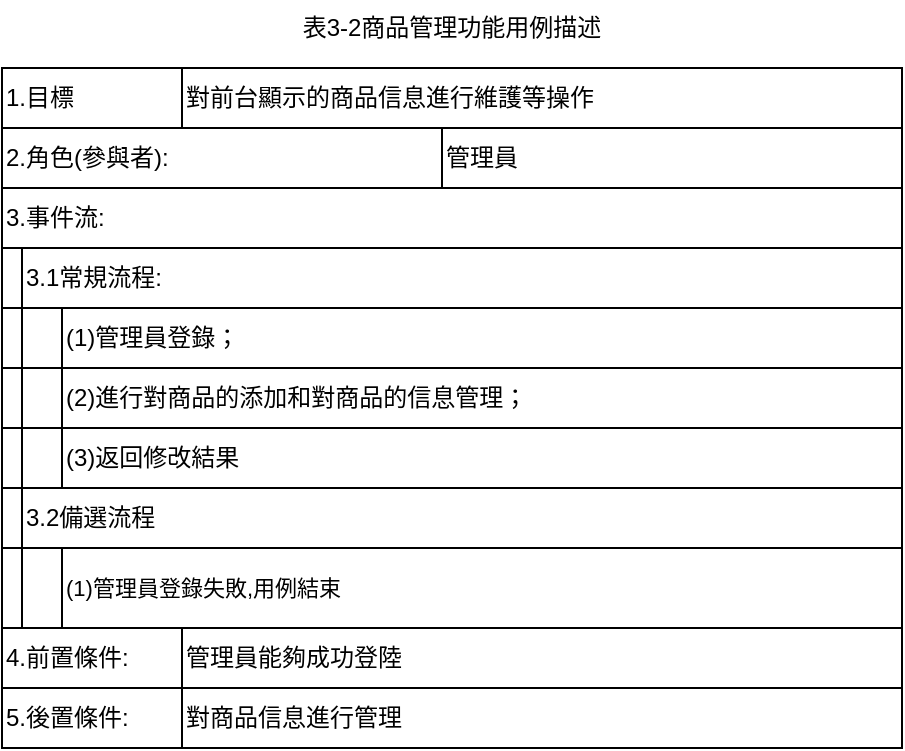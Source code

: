 <mxfile version="22.1.11" type="google">
  <diagram name="第 1 页" id="SW6SmfLhiTko4katPqo_">
    <mxGraphModel grid="0" page="1" gridSize="10" guides="1" tooltips="1" connect="1" arrows="1" fold="1" pageScale="1" pageWidth="4681" pageHeight="3300" math="0" shadow="0">
      <root>
        <mxCell id="0" />
        <mxCell id="1" parent="0" />
        <mxCell id="Thq1wlkymBCIWbpxuMSF-1" value="2.角色(參與者):" style="rounded=0;whiteSpace=wrap;html=1;align=left;" vertex="1" parent="1">
          <mxGeometry x="400" y="738" width="220" height="30" as="geometry" />
        </mxCell>
        <mxCell id="Thq1wlkymBCIWbpxuMSF-2" value="管理員" style="rounded=0;whiteSpace=wrap;html=1;align=left;" vertex="1" parent="1">
          <mxGeometry x="620" y="738" width="230" height="30" as="geometry" />
        </mxCell>
        <mxCell id="Thq1wlkymBCIWbpxuMSF-3" value="1.目標" style="rounded=0;whiteSpace=wrap;html=1;align=left;" vertex="1" parent="1">
          <mxGeometry x="400" y="708" width="90" height="30" as="geometry" />
        </mxCell>
        <mxCell id="Thq1wlkymBCIWbpxuMSF-4" value="對前台顯示的商品信息進行維護等操作" style="rounded=0;whiteSpace=wrap;html=1;align=left;" vertex="1" parent="1">
          <mxGeometry x="490" y="708" width="360" height="30" as="geometry" />
        </mxCell>
        <mxCell id="Thq1wlkymBCIWbpxuMSF-5" value="3.事件流:" style="rounded=0;whiteSpace=wrap;html=1;align=left;" vertex="1" parent="1">
          <mxGeometry x="400" y="768" width="450" height="30" as="geometry" />
        </mxCell>
        <mxCell id="Thq1wlkymBCIWbpxuMSF-6" value="" style="rounded=0;whiteSpace=wrap;html=1;" vertex="1" parent="1">
          <mxGeometry x="400" y="798" width="10" height="30" as="geometry" />
        </mxCell>
        <mxCell id="Thq1wlkymBCIWbpxuMSF-7" value="" style="rounded=0;whiteSpace=wrap;html=1;" vertex="1" parent="1">
          <mxGeometry x="400" y="828" width="10" height="30" as="geometry" />
        </mxCell>
        <mxCell id="Thq1wlkymBCIWbpxuMSF-8" value="" style="rounded=0;whiteSpace=wrap;html=1;" vertex="1" parent="1">
          <mxGeometry x="400" y="858" width="10" height="30" as="geometry" />
        </mxCell>
        <mxCell id="Thq1wlkymBCIWbpxuMSF-9" value="" style="rounded=0;whiteSpace=wrap;html=1;" vertex="1" parent="1">
          <mxGeometry x="400" y="888" width="10" height="30" as="geometry" />
        </mxCell>
        <mxCell id="Thq1wlkymBCIWbpxuMSF-10" value="" style="rounded=0;whiteSpace=wrap;html=1;" vertex="1" parent="1">
          <mxGeometry x="400" y="918" width="10" height="30" as="geometry" />
        </mxCell>
        <mxCell id="Thq1wlkymBCIWbpxuMSF-11" value="" style="rounded=0;whiteSpace=wrap;html=1;" vertex="1" parent="1">
          <mxGeometry x="400" y="948" width="10" height="40" as="geometry" />
        </mxCell>
        <mxCell id="Thq1wlkymBCIWbpxuMSF-12" value="3.1常規流程:" style="rounded=0;whiteSpace=wrap;html=1;align=left;" vertex="1" parent="1">
          <mxGeometry x="410" y="798" width="440" height="30" as="geometry" />
        </mxCell>
        <mxCell id="Thq1wlkymBCIWbpxuMSF-13" value="" style="rounded=0;whiteSpace=wrap;html=1;" vertex="1" parent="1">
          <mxGeometry x="410" y="828" width="20" height="30" as="geometry" />
        </mxCell>
        <mxCell id="Thq1wlkymBCIWbpxuMSF-14" value="" style="rounded=0;whiteSpace=wrap;html=1;" vertex="1" parent="1">
          <mxGeometry x="410" y="858" width="20" height="30" as="geometry" />
        </mxCell>
        <mxCell id="Thq1wlkymBCIWbpxuMSF-15" value="" style="rounded=0;whiteSpace=wrap;html=1;" vertex="1" parent="1">
          <mxGeometry x="410" y="888" width="20" height="30" as="geometry" />
        </mxCell>
        <mxCell id="Thq1wlkymBCIWbpxuMSF-16" value="3.2備選流程" style="rounded=0;whiteSpace=wrap;html=1;align=left;" vertex="1" parent="1">
          <mxGeometry x="410" y="918" width="440" height="30" as="geometry" />
        </mxCell>
        <mxCell id="Thq1wlkymBCIWbpxuMSF-17" value="" style="rounded=0;whiteSpace=wrap;html=1;" vertex="1" parent="1">
          <mxGeometry x="410" y="948" width="20" height="40" as="geometry" />
        </mxCell>
        <mxCell id="Thq1wlkymBCIWbpxuMSF-18" value="(1)管理員登錄；" style="rounded=0;whiteSpace=wrap;html=1;align=left;" vertex="1" parent="1">
          <mxGeometry x="430" y="828" width="420" height="30" as="geometry" />
        </mxCell>
        <mxCell id="Thq1wlkymBCIWbpxuMSF-19" value="(2)進行對商品的添加和對商品的信息管理；" style="rounded=0;whiteSpace=wrap;html=1;align=left;" vertex="1" parent="1">
          <mxGeometry x="430" y="858" width="420" height="30" as="geometry" />
        </mxCell>
        <mxCell id="Thq1wlkymBCIWbpxuMSF-20" value="(3)返回修改結果" style="rounded=0;whiteSpace=wrap;html=1;align=left;" vertex="1" parent="1">
          <mxGeometry x="430" y="888" width="420" height="30" as="geometry" />
        </mxCell>
        <mxCell id="Thq1wlkymBCIWbpxuMSF-21" value="4.前置條件:" style="rounded=0;whiteSpace=wrap;html=1;align=left;" vertex="1" parent="1">
          <mxGeometry x="400" y="988" width="90" height="30" as="geometry" />
        </mxCell>
        <mxCell id="Thq1wlkymBCIWbpxuMSF-22" value="5.後置條件:" style="rounded=0;whiteSpace=wrap;html=1;align=left;" vertex="1" parent="1">
          <mxGeometry x="400" y="1018" width="90" height="30" as="geometry" />
        </mxCell>
        <mxCell id="Thq1wlkymBCIWbpxuMSF-23" value="管理員能夠成功登陸" style="rounded=0;whiteSpace=wrap;html=1;align=left;" vertex="1" parent="1">
          <mxGeometry x="490" y="988" width="360" height="30" as="geometry" />
        </mxCell>
        <mxCell id="Thq1wlkymBCIWbpxuMSF-24" value="對商品信息進行管理" style="rounded=0;whiteSpace=wrap;html=1;align=left;" vertex="1" parent="1">
          <mxGeometry x="490" y="1018" width="360" height="30" as="geometry" />
        </mxCell>
        <mxCell id="Thq1wlkymBCIWbpxuMSF-25" value="&lt;font style=&quot;font-size: 11px;&quot;&gt;(1)管理員登錄失敗,用例結束&lt;br&gt;&lt;/font&gt;" style="rounded=0;whiteSpace=wrap;html=1;align=left;" vertex="1" parent="1">
          <mxGeometry x="430" y="948" width="420" height="40" as="geometry" />
        </mxCell>
        <mxCell id="Thq1wlkymBCIWbpxuMSF-26" value="表3-2商品管理功能用例描述" style="rounded=0;whiteSpace=wrap;html=1;strokeColor=none;" vertex="1" parent="1">
          <mxGeometry x="528" y="674" width="194" height="27" as="geometry" />
        </mxCell>
      </root>
    </mxGraphModel>
  </diagram>
</mxfile>
